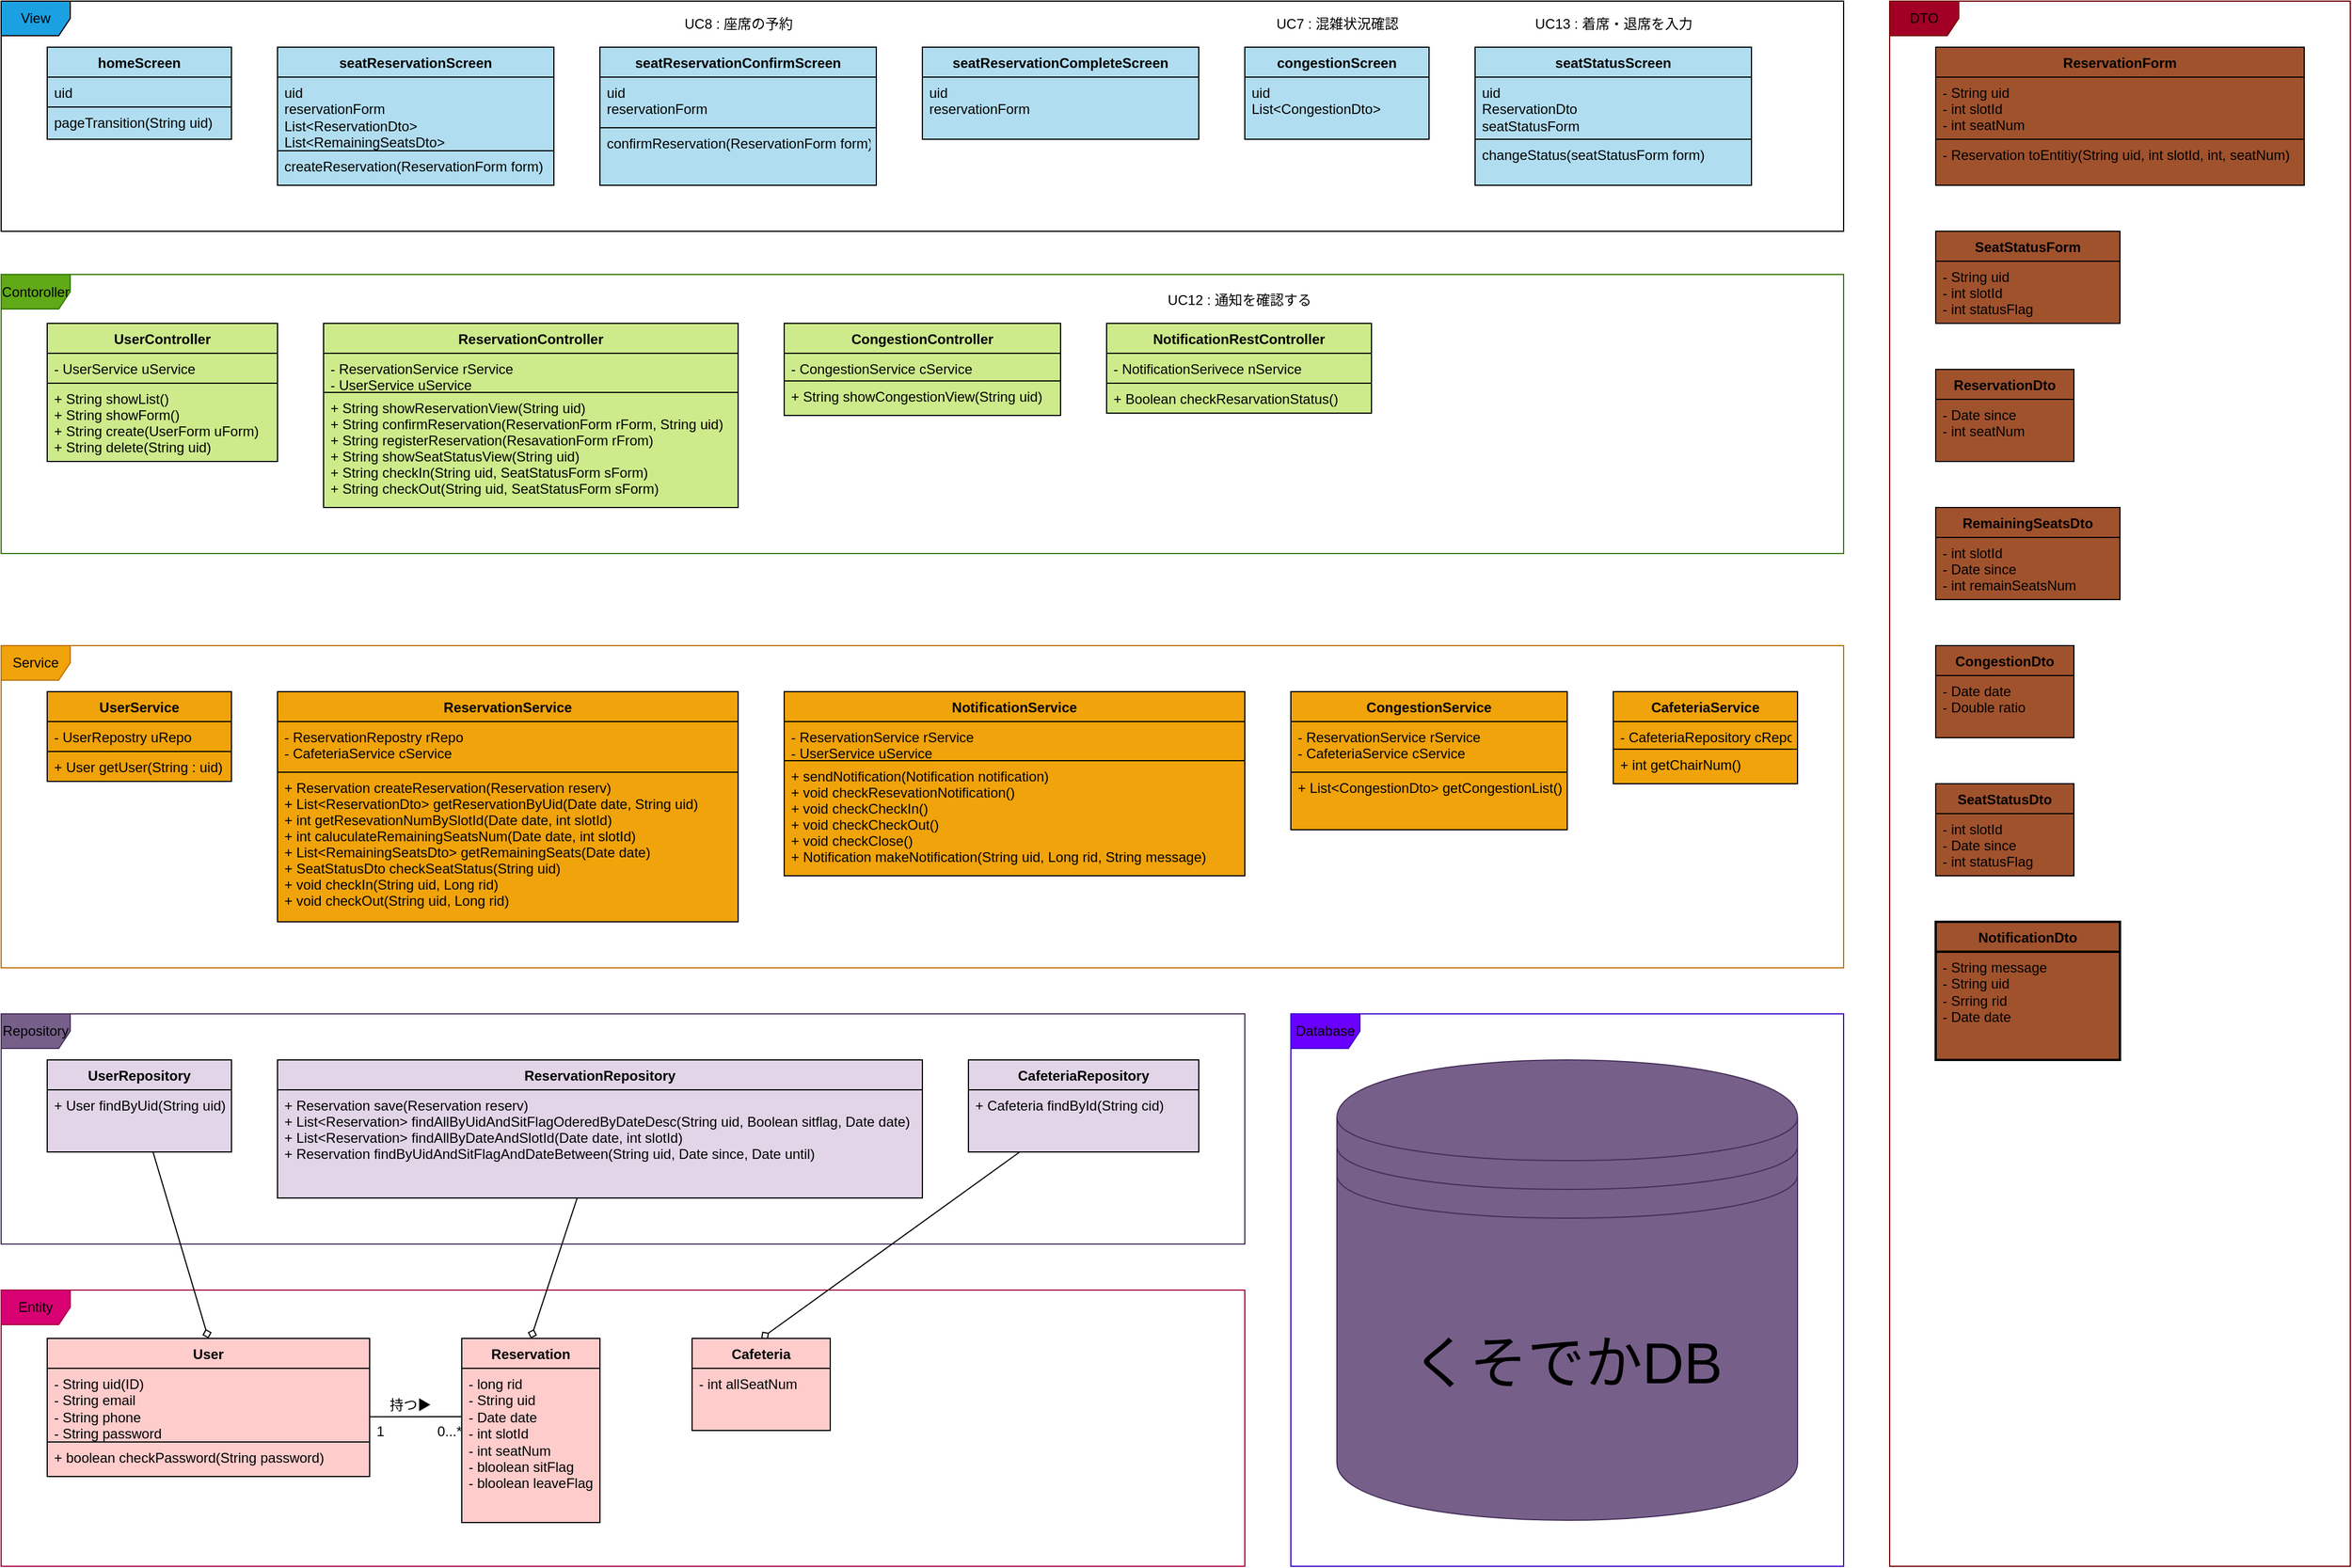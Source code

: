 <mxfile pages="1">
    <diagram id="6AXBUA2ZQwxcqaj4gc7x" name="ページ1">
        <mxGraphModel dx="4425" dy="2075" grid="1" gridSize="10" guides="1" tooltips="1" connect="1" arrows="1" fold="1" page="1" pageScale="1" pageWidth="827" pageHeight="1169" background="#ffffff" math="0" shadow="0">
            <root>
                <mxCell id="0"/>
                <mxCell id="1" parent="0"/>
                <mxCell id="3" value="View" style="shape=umlFrame;whiteSpace=wrap;html=1;fontColor=#000000;strokeColor=#000000;fillColor=#1ba1e2;strokeWidth=1;" parent="1" vertex="1">
                    <mxGeometry x="40" y="40" width="1600" height="200" as="geometry"/>
                </mxCell>
                <mxCell id="5" value="Service" style="shape=umlFrame;whiteSpace=wrap;html=1;fontColor=#000000;strokeColor=#BD7000;fillColor=#f0a30a;" parent="1" vertex="1">
                    <mxGeometry x="40" y="600" width="1600" height="280" as="geometry"/>
                </mxCell>
                <mxCell id="6" value="Repository" style="shape=umlFrame;whiteSpace=wrap;html=1;fontColor=#000000;strokeColor=#432D57;fillColor=#76608a;" parent="1" vertex="1">
                    <mxGeometry x="40" y="920" width="1080" height="200" as="geometry"/>
                </mxCell>
                <mxCell id="7" value="Database" style="shape=umlFrame;whiteSpace=wrap;html=1;fontColor=#000000;strokeColor=#3700CC;fillColor=#6a00ff;" parent="1" vertex="1">
                    <mxGeometry x="1160" y="920" width="480" height="480" as="geometry"/>
                </mxCell>
                <mxCell id="16" value="ReservationService" style="swimlane;fontStyle=1;align=center;verticalAlign=top;childLayout=stackLayout;horizontal=1;startSize=26;horizontalStack=0;resizeParent=1;resizeParentMax=0;resizeLast=0;collapsible=1;marginBottom=0;fillColor=#f0a30a;strokeColor=#000000;fontColor=#000000;" parent="1" vertex="1">
                    <mxGeometry x="280" y="640" width="400" height="200" as="geometry">
                        <mxRectangle x="60" y="440" width="100" height="26" as="alternateBounds"/>
                    </mxGeometry>
                </mxCell>
                <mxCell id="17" value="- ReservationRepostry rRepo&#10;- CafeteriaService cService" style="text;strokeColor=#000000;fillColor=#f0a30a;align=left;verticalAlign=top;spacingLeft=4;spacingRight=4;overflow=hidden;rotatable=0;points=[[0,0.5],[1,0.5]];portConstraint=eastwest;fontColor=#000000;" parent="16" vertex="1">
                    <mxGeometry y="26" width="400" height="44" as="geometry"/>
                </mxCell>
                <mxCell id="19" value="+ Reservation createReservation(Reservation reserv)&#10;+ List&lt;ReservationDto&gt; getReservationByUid(Date date, String uid)&#10;+ int getResevationNumBySlotId(Date date, int slotId)&#10;+ int caluculateRemainingSeatsNum(Date date, int slotId)&#10;+ List&lt;RemainingSeatsDto&gt; getRemainingSeats(Date date)&#10;+ SeatStatusDto checkSeatStatus(String uid)&#10;+ void checkIn(String uid, Long rid)&#10;+ void checkOut(String uid, Long rid)" style="text;strokeColor=#000000;fillColor=#f0a30a;align=left;verticalAlign=top;spacingLeft=4;spacingRight=4;overflow=hidden;rotatable=0;points=[[0,0.5],[1,0.5]];portConstraint=eastwest;fontColor=#000000;" parent="16" vertex="1">
                    <mxGeometry y="70" width="400" height="130" as="geometry"/>
                </mxCell>
                <mxCell id="59" value="homeScreen" style="swimlane;fontStyle=1;align=center;verticalAlign=top;childLayout=stackLayout;horizontal=1;startSize=26;horizontalStack=0;resizeParent=1;resizeParentMax=0;resizeLast=0;collapsible=1;marginBottom=0;strokeColor=#000000;fillColor=#b1ddf0;strokeWidth=1;labelBackgroundColor=none;gradientColor=none;fontColor=#000000;" parent="1" vertex="1">
                    <mxGeometry x="80" y="80" width="160" height="80" as="geometry"/>
                </mxCell>
                <mxCell id="60" value="uid" style="text;strokeColor=#000000;fillColor=#b1ddf0;align=left;verticalAlign=top;spacingLeft=4;spacingRight=4;overflow=hidden;rotatable=0;points=[[0,0.5],[1,0.5]];portConstraint=eastwest;html=1;strokeWidth=1;fontColor=#000000;" parent="59" vertex="1">
                    <mxGeometry y="26" width="160" height="26" as="geometry"/>
                </mxCell>
                <mxCell id="61" value="pageTransition(String uid)" style="text;strokeColor=#000000;fillColor=#b1ddf0;align=left;verticalAlign=top;spacingLeft=4;spacingRight=4;overflow=hidden;rotatable=0;points=[[0,0.5],[1,0.5]];portConstraint=eastwest;strokeWidth=1;fontColor=#000000;" parent="59" vertex="1">
                    <mxGeometry y="52" width="160" height="28" as="geometry"/>
                </mxCell>
                <mxCell id="62" value="seatReservationScreen" style="swimlane;fontStyle=1;align=center;verticalAlign=top;childLayout=stackLayout;horizontal=1;startSize=26;horizontalStack=0;resizeParent=1;resizeParentMax=0;resizeLast=0;collapsible=1;marginBottom=0;strokeColor=#000000;fillColor=#b1ddf0;strokeWidth=1;labelBackgroundColor=none;gradientColor=none;fontColor=#000000;" parent="1" vertex="1">
                    <mxGeometry x="280" y="80" width="240" height="120" as="geometry"/>
                </mxCell>
                <mxCell id="63" value="uid&lt;br&gt;reservationForm&lt;br&gt;List&amp;lt;ReservationDto&amp;gt;&lt;br&gt;List&amp;lt;RemainingSeatsDto&amp;gt;" style="text;strokeColor=#000000;fillColor=#b1ddf0;align=left;verticalAlign=top;spacingLeft=4;spacingRight=4;overflow=hidden;rotatable=0;points=[[0,0.5],[1,0.5]];portConstraint=eastwest;html=1;strokeWidth=1;fontColor=#000000;" parent="62" vertex="1">
                    <mxGeometry y="26" width="240" height="64" as="geometry"/>
                </mxCell>
                <mxCell id="64" value="createReservation(ReservationForm form)" style="text;strokeColor=#000000;fillColor=#b1ddf0;align=left;verticalAlign=top;spacingLeft=4;spacingRight=4;overflow=hidden;rotatable=0;points=[[0,0.5],[1,0.5]];portConstraint=eastwest;strokeWidth=1;fontColor=#000000;" parent="62" vertex="1">
                    <mxGeometry y="90" width="240" height="30" as="geometry"/>
                </mxCell>
                <mxCell id="65" value="congestionScreen" style="swimlane;fontStyle=1;align=center;verticalAlign=top;childLayout=stackLayout;horizontal=1;startSize=26;horizontalStack=0;resizeParent=1;resizeParentMax=0;resizeLast=0;collapsible=1;marginBottom=0;strokeColor=#000000;fillColor=#b1ddf0;strokeWidth=1;labelBackgroundColor=none;gradientColor=none;fontColor=#000000;" parent="1" vertex="1">
                    <mxGeometry x="1120" y="80" width="160" height="80" as="geometry"/>
                </mxCell>
                <mxCell id="66" value="uid&lt;br&gt;List&amp;lt;CongestionDto&amp;gt;" style="text;strokeColor=#000000;fillColor=#b1ddf0;align=left;verticalAlign=top;spacingLeft=4;spacingRight=4;overflow=hidden;rotatable=0;points=[[0,0.5],[1,0.5]];portConstraint=eastwest;html=1;strokeWidth=1;fontColor=#000000;" parent="65" vertex="1">
                    <mxGeometry y="26" width="160" height="54" as="geometry"/>
                </mxCell>
                <mxCell id="70" value="seatStatusScreen" style="swimlane;fontStyle=1;align=center;verticalAlign=top;childLayout=stackLayout;horizontal=1;startSize=26;horizontalStack=0;resizeParent=1;resizeParentMax=0;resizeLast=0;collapsible=1;marginBottom=0;strokeColor=#000000;fillColor=#b1ddf0;strokeWidth=1;labelBackgroundColor=none;gradientColor=none;fontColor=#000000;" parent="1" vertex="1">
                    <mxGeometry x="1320" y="80" width="240" height="120" as="geometry"/>
                </mxCell>
                <mxCell id="71" value="uid&lt;br&gt;ReservationDto&lt;br&gt;seatStatusForm" style="text;strokeColor=#000000;fillColor=#b1ddf0;align=left;verticalAlign=top;spacingLeft=4;spacingRight=4;overflow=hidden;rotatable=0;points=[[0,0.5],[1,0.5]];portConstraint=eastwest;html=1;strokeWidth=1;fontColor=#000000;" parent="70" vertex="1">
                    <mxGeometry y="26" width="240" height="54" as="geometry"/>
                </mxCell>
                <mxCell id="72" value="changeStatus(seatStatusForm form)" style="text;strokeColor=#000000;fillColor=#b1ddf0;align=left;verticalAlign=top;spacingLeft=4;spacingRight=4;overflow=hidden;rotatable=0;points=[[0,0.5],[1,0.5]];portConstraint=eastwest;strokeWidth=1;fontColor=#000000;" parent="70" vertex="1">
                    <mxGeometry y="80" width="240" height="40" as="geometry"/>
                </mxCell>
                <mxCell id="41" value="Contoroller" style="shape=umlFrame;whiteSpace=wrap;html=1;fontColor=#000000;strokeColor=#2D7600;fillColor=#60a917;" parent="1" vertex="1">
                    <mxGeometry x="40" y="277.5" width="1600" height="242.5" as="geometry"/>
                </mxCell>
                <mxCell id="8" value="UserService" style="swimlane;fontStyle=1;align=center;verticalAlign=top;childLayout=stackLayout;horizontal=1;startSize=26;horizontalStack=0;resizeParent=1;resizeParentMax=0;resizeLast=0;collapsible=1;marginBottom=0;fillColor=#f0a30a;strokeColor=#000000;fontColor=#000000;" parent="1" vertex="1">
                    <mxGeometry x="80" y="640" width="160" height="78" as="geometry">
                        <mxRectangle x="60" y="440" width="100" height="26" as="alternateBounds"/>
                    </mxGeometry>
                </mxCell>
                <mxCell id="9" value="- UserRepostry uRepo" style="text;strokeColor=#000000;fillColor=#f0a30a;align=left;verticalAlign=top;spacingLeft=4;spacingRight=4;overflow=hidden;rotatable=0;points=[[0,0.5],[1,0.5]];portConstraint=eastwest;fontColor=#000000;" parent="8" vertex="1">
                    <mxGeometry y="26" width="160" height="26" as="geometry"/>
                </mxCell>
                <mxCell id="11" value="+ User getUser(String : uid)" style="text;strokeColor=#000000;fillColor=#f0a30a;align=left;verticalAlign=top;spacingLeft=4;spacingRight=4;overflow=hidden;rotatable=0;points=[[0,0.5],[1,0.5]];portConstraint=eastwest;fontColor=#000000;" parent="8" vertex="1">
                    <mxGeometry y="52" width="160" height="26" as="geometry"/>
                </mxCell>
                <mxCell id="73" value="NotificationService" style="swimlane;fontStyle=1;align=center;verticalAlign=top;childLayout=stackLayout;horizontal=1;startSize=26;horizontalStack=0;resizeParent=1;resizeParentMax=0;resizeLast=0;collapsible=1;marginBottom=0;fillColor=#f0a30a;strokeColor=#000000;fontColor=#000000;" parent="1" vertex="1">
                    <mxGeometry x="720" y="640" width="400" height="160" as="geometry">
                        <mxRectangle x="60" y="440" width="100" height="26" as="alternateBounds"/>
                    </mxGeometry>
                </mxCell>
                <mxCell id="74" value="- ReservationService rService&#10;- UserService uService" style="text;strokeColor=#000000;fillColor=#f0a30a;align=left;verticalAlign=top;spacingLeft=4;spacingRight=4;overflow=hidden;rotatable=0;points=[[0,0.5],[1,0.5]];portConstraint=eastwest;fontColor=#000000;" parent="73" vertex="1">
                    <mxGeometry y="26" width="400" height="34" as="geometry"/>
                </mxCell>
                <mxCell id="76" value="+ sendNotification(Notification notification)&#10;+ void checkResevationNotification()&#10;+ void checkCheckIn()&#10;+ void checkCheckOut()&#10;+ void checkClose()&#10;+ Notification makeNotification(String uid, Long rid, String message)" style="text;strokeColor=#000000;fillColor=#f0a30a;align=left;verticalAlign=top;spacingLeft=4;spacingRight=4;overflow=hidden;rotatable=0;points=[[0,0.5],[1,0.5]];portConstraint=eastwest;fontColor=#000000;" parent="73" vertex="1">
                    <mxGeometry y="60" width="400" height="100" as="geometry"/>
                </mxCell>
                <mxCell id="77" value="CongestionService" style="swimlane;fontStyle=1;align=center;verticalAlign=top;childLayout=stackLayout;horizontal=1;startSize=26;horizontalStack=0;resizeParent=1;resizeParentMax=0;resizeLast=0;collapsible=1;marginBottom=0;fillColor=#f0a30a;strokeColor=#000000;fontColor=#000000;" parent="1" vertex="1">
                    <mxGeometry x="1160" y="640" width="240" height="120" as="geometry">
                        <mxRectangle x="60" y="440" width="100" height="26" as="alternateBounds"/>
                    </mxGeometry>
                </mxCell>
                <mxCell id="78" value="- ReservationService rService&#10;- CafeteriaService cService&#10;" style="text;strokeColor=#000000;fillColor=#f0a30a;align=left;verticalAlign=top;spacingLeft=4;spacingRight=4;overflow=hidden;rotatable=0;points=[[0,0.5],[1,0.5]];portConstraint=eastwest;fontColor=#000000;" parent="77" vertex="1">
                    <mxGeometry y="26" width="240" height="44" as="geometry"/>
                </mxCell>
                <mxCell id="80" value="+ List&lt;CongestionDto&gt; getCongestionList()" style="text;strokeColor=#000000;fillColor=#f0a30a;align=left;verticalAlign=top;spacingLeft=4;spacingRight=4;overflow=hidden;rotatable=0;points=[[0,0.5],[1,0.5]];portConstraint=eastwest;fontColor=#000000;" parent="77" vertex="1">
                    <mxGeometry y="70" width="240" height="50" as="geometry"/>
                </mxCell>
                <mxCell id="81" value="CafeteriaService" style="swimlane;fontStyle=1;align=center;verticalAlign=top;childLayout=stackLayout;horizontal=1;startSize=26;horizontalStack=0;resizeParent=1;resizeParentMax=0;resizeLast=0;collapsible=1;marginBottom=0;fillColor=#f0a30a;strokeColor=#000000;fontColor=#000000;" parent="1" vertex="1">
                    <mxGeometry x="1440" y="640" width="160" height="80" as="geometry">
                        <mxRectangle x="60" y="440" width="100" height="26" as="alternateBounds"/>
                    </mxGeometry>
                </mxCell>
                <mxCell id="82" value="- CafeteriaRepository cRepo" style="text;strokeColor=#000000;fillColor=#f0a30a;align=left;verticalAlign=top;spacingLeft=4;spacingRight=4;overflow=hidden;rotatable=0;points=[[0,0.5],[1,0.5]];portConstraint=eastwest;fontColor=#000000;" parent="81" vertex="1">
                    <mxGeometry y="26" width="160" height="24" as="geometry"/>
                </mxCell>
                <mxCell id="84" value="+ int getChairNum()" style="text;strokeColor=#000000;fillColor=#f0a30a;align=left;verticalAlign=top;spacingLeft=4;spacingRight=4;overflow=hidden;rotatable=0;points=[[0,0.5],[1,0.5]];portConstraint=eastwest;fontColor=#000000;" parent="81" vertex="1">
                    <mxGeometry y="50" width="160" height="30" as="geometry"/>
                </mxCell>
                <mxCell id="85" value="DTO" style="shape=umlFrame;whiteSpace=wrap;html=1;fontColor=#000000;strokeColor=#6F0000;fillColor=#a20025;" parent="1" vertex="1">
                    <mxGeometry x="1680" y="40" width="400" height="1360" as="geometry"/>
                </mxCell>
                <mxCell id="86" value="CongestionDto" style="swimlane;fontStyle=1;align=center;verticalAlign=top;childLayout=stackLayout;horizontal=1;startSize=26;horizontalStack=0;resizeParent=1;resizeParentMax=0;resizeLast=0;collapsible=1;marginBottom=0;fontColor=#000000;fillColor=#a0522d;strokeColor=#000000;" parent="1" vertex="1">
                    <mxGeometry x="1720" y="600" width="120" height="80" as="geometry">
                        <mxRectangle x="60" y="440" width="100" height="26" as="alternateBounds"/>
                    </mxGeometry>
                </mxCell>
                <mxCell id="87" value="- Date date&#10;- Double ratio" style="text;strokeColor=#000000;fillColor=#a0522d;align=left;verticalAlign=top;spacingLeft=4;spacingRight=4;overflow=hidden;rotatable=0;points=[[0,0.5],[1,0.5]];portConstraint=eastwest;fontColor=#000000;" parent="86" vertex="1">
                    <mxGeometry y="26" width="120" height="54" as="geometry"/>
                </mxCell>
                <mxCell id="90" value="ReservationDto" style="swimlane;fontStyle=1;align=center;verticalAlign=top;childLayout=stackLayout;horizontal=1;startSize=26;horizontalStack=0;resizeParent=1;resizeParentMax=0;resizeLast=0;collapsible=1;marginBottom=0;fontColor=#000000;fillColor=#a0522d;strokeColor=#000000;" parent="1" vertex="1">
                    <mxGeometry x="1720" y="360" width="120" height="80" as="geometry">
                        <mxRectangle x="60" y="440" width="100" height="26" as="alternateBounds"/>
                    </mxGeometry>
                </mxCell>
                <mxCell id="91" value="- Date since&#10;- int seatNum" style="text;strokeColor=#000000;fillColor=#a0522d;align=left;verticalAlign=top;spacingLeft=4;spacingRight=4;overflow=hidden;rotatable=0;points=[[0,0.5],[1,0.5]];portConstraint=eastwest;fontColor=#000000;" parent="90" vertex="1">
                    <mxGeometry y="26" width="120" height="54" as="geometry"/>
                </mxCell>
                <mxCell id="94" value="RemainingSeatsDto" style="swimlane;fontStyle=1;align=center;verticalAlign=top;childLayout=stackLayout;horizontal=1;startSize=26;horizontalStack=0;resizeParent=1;resizeParentMax=0;resizeLast=0;collapsible=1;marginBottom=0;fontColor=#000000;fillColor=#a0522d;strokeColor=#000000;" parent="1" vertex="1">
                    <mxGeometry x="1720" y="480" width="160" height="80" as="geometry">
                        <mxRectangle x="60" y="440" width="100" height="26" as="alternateBounds"/>
                    </mxGeometry>
                </mxCell>
                <mxCell id="95" value="- int slotId&#10;- Date since&#10;- int remainSeatsNum" style="text;strokeColor=#000000;fillColor=#a0522d;align=left;verticalAlign=top;spacingLeft=4;spacingRight=4;overflow=hidden;rotatable=0;points=[[0,0.5],[1,0.5]];portConstraint=eastwest;fontColor=#000000;" parent="94" vertex="1">
                    <mxGeometry y="26" width="160" height="54" as="geometry"/>
                </mxCell>
                <mxCell id="97" value="ReservationForm" style="swimlane;fontStyle=1;align=center;verticalAlign=top;childLayout=stackLayout;horizontal=1;startSize=26;horizontalStack=0;resizeParent=1;resizeParentMax=0;resizeLast=0;collapsible=1;marginBottom=0;fontColor=#000000;fillColor=#a0522d;strokeColor=#000000;" parent="1" vertex="1">
                    <mxGeometry x="1720" y="80" width="320" height="120" as="geometry">
                        <mxRectangle x="60" y="440" width="100" height="26" as="alternateBounds"/>
                    </mxGeometry>
                </mxCell>
                <mxCell id="98" value="- String uid&#10;- int slotId&#10;- int seatNum" style="text;strokeColor=#000000;fillColor=#a0522d;align=left;verticalAlign=top;spacingLeft=4;spacingRight=4;overflow=hidden;rotatable=0;points=[[0,0.5],[1,0.5]];portConstraint=eastwest;fontColor=#000000;" parent="97" vertex="1">
                    <mxGeometry y="26" width="320" height="54" as="geometry"/>
                </mxCell>
                <mxCell id="100" value="- Reservation toEntitiy(String uid, int slotId, int, seatNum)" style="text;strokeColor=#000000;fillColor=#a0522d;align=left;verticalAlign=top;spacingLeft=4;spacingRight=4;overflow=hidden;rotatable=0;points=[[0,0.5],[1,0.5]];portConstraint=eastwest;fontColor=#000000;" parent="97" vertex="1">
                    <mxGeometry y="80" width="320" height="40" as="geometry"/>
                </mxCell>
                <mxCell id="101" value="Entity" style="shape=umlFrame;whiteSpace=wrap;html=1;fontColor=#000000;strokeColor=#A50040;fillColor=#d80073;" parent="1" vertex="1">
                    <mxGeometry x="40" y="1160" width="1080" height="240" as="geometry"/>
                </mxCell>
                <mxCell id="229" style="edgeStyle=none;html=1;entryX=0.5;entryY=0;entryDx=0;entryDy=0;fontFamily=Helvetica;fontSize=12;fontColor=#000000;endArrow=diamond;endFill=0;strokeColor=#000000;" parent="1" source="102" target="167" edge="1">
                    <mxGeometry relative="1" as="geometry"/>
                </mxCell>
                <mxCell id="102" value="UserRepository" style="swimlane;fontStyle=1;align=center;verticalAlign=top;childLayout=stackLayout;horizontal=1;startSize=26;horizontalStack=0;resizeParent=1;resizeParentMax=0;resizeLast=0;collapsible=1;marginBottom=0;fillColor=#e1d5e7;strokeColor=#000000;fontColor=#000000;" parent="1" vertex="1">
                    <mxGeometry x="80" y="960" width="160" height="80" as="geometry">
                        <mxRectangle x="60" y="440" width="100" height="26" as="alternateBounds"/>
                    </mxGeometry>
                </mxCell>
                <mxCell id="105" value="+ User findByUid(String uid)" style="text;strokeColor=#000000;fillColor=#e1d5e7;align=left;verticalAlign=top;spacingLeft=4;spacingRight=4;overflow=hidden;rotatable=0;points=[[0,0.5],[1,0.5]];portConstraint=eastwest;fontColor=#000000;" parent="102" vertex="1">
                    <mxGeometry y="26" width="160" height="54" as="geometry"/>
                </mxCell>
                <mxCell id="228" style="edgeStyle=none;html=1;entryX=0.5;entryY=0;entryDx=0;entryDy=0;fontFamily=Helvetica;fontSize=12;fontColor=#000000;endArrow=diamond;endFill=0;strokeColor=#000000;" parent="1" source="106" target="170" edge="1">
                    <mxGeometry relative="1" as="geometry"/>
                </mxCell>
                <mxCell id="106" value="ReservationRepository" style="swimlane;fontStyle=1;align=center;verticalAlign=top;childLayout=stackLayout;horizontal=1;startSize=26;horizontalStack=0;resizeParent=1;resizeParentMax=0;resizeLast=0;collapsible=1;marginBottom=0;fillColor=#e1d5e7;strokeColor=#000000;fontColor=#000000;" parent="1" vertex="1">
                    <mxGeometry x="280" y="960" width="560" height="120" as="geometry">
                        <mxRectangle x="60" y="440" width="100" height="26" as="alternateBounds"/>
                    </mxGeometry>
                </mxCell>
                <mxCell id="108" value="+ Reservation save(Reservation reserv)&#10;+ List&lt;Reservation&gt; findAllByUidAndSitFlagOderedByDateDesc(String uid, Boolean sitflag, Date date)&#10;+ List&lt;Reservation&gt; findAllByDateAndSlotId(Date date, int slotId)&#10;+ Reservation findByUidAndSitFlagAndDateBetween(String uid, Date since, Date until)" style="text;strokeColor=#000000;fillColor=#e1d5e7;align=left;verticalAlign=top;spacingLeft=4;spacingRight=4;overflow=hidden;rotatable=0;points=[[0,0.5],[1,0.5]];portConstraint=eastwest;fontColor=#000000;" parent="106" vertex="1">
                    <mxGeometry y="26" width="560" height="94" as="geometry"/>
                </mxCell>
                <mxCell id="109" value="SeatStatusDto" style="swimlane;fontStyle=1;align=center;verticalAlign=top;childLayout=stackLayout;horizontal=1;startSize=26;horizontalStack=0;resizeParent=1;resizeParentMax=0;resizeLast=0;collapsible=1;marginBottom=0;fontColor=#000000;fillColor=#a0522d;strokeColor=#000000;" parent="1" vertex="1">
                    <mxGeometry x="1720" y="720" width="120" height="80" as="geometry">
                        <mxRectangle x="60" y="440" width="100" height="26" as="alternateBounds"/>
                    </mxGeometry>
                </mxCell>
                <mxCell id="110" value="- int slotId&#10;- Date since&#10;- int statusFlag" style="text;strokeColor=#000000;fillColor=#a0522d;align=left;verticalAlign=top;spacingLeft=4;spacingRight=4;overflow=hidden;rotatable=0;points=[[0,0.5],[1,0.5]];portConstraint=eastwest;fontColor=#000000;" parent="109" vertex="1">
                    <mxGeometry y="26" width="120" height="54" as="geometry"/>
                </mxCell>
                <mxCell id="111" value="seatReservationConfirmScreen" style="swimlane;fontStyle=1;align=center;verticalAlign=top;childLayout=stackLayout;horizontal=1;startSize=26;horizontalStack=0;resizeParent=1;resizeParentMax=0;resizeLast=0;collapsible=1;marginBottom=0;strokeColor=#000000;fillColor=#b1ddf0;strokeWidth=1;labelBackgroundColor=none;gradientColor=none;fontColor=#000000;" parent="1" vertex="1">
                    <mxGeometry x="560" y="80" width="240" height="120" as="geometry"/>
                </mxCell>
                <mxCell id="112" value="uid&lt;br&gt;reservationForm" style="text;strokeColor=#000000;fillColor=#b1ddf0;align=left;verticalAlign=top;spacingLeft=4;spacingRight=4;overflow=hidden;rotatable=0;points=[[0,0.5],[1,0.5]];portConstraint=eastwest;html=1;strokeWidth=1;fontColor=#000000;" parent="111" vertex="1">
                    <mxGeometry y="26" width="240" height="44" as="geometry"/>
                </mxCell>
                <mxCell id="113" value="confirmReservation(ReservationForm form)" style="text;strokeColor=#000000;fillColor=#b1ddf0;align=left;verticalAlign=top;spacingLeft=4;spacingRight=4;overflow=hidden;rotatable=0;points=[[0,0.5],[1,0.5]];portConstraint=eastwest;strokeWidth=1;fontColor=#000000;" parent="111" vertex="1">
                    <mxGeometry y="70" width="240" height="50" as="geometry"/>
                </mxCell>
                <mxCell id="114" value="seatReservationCompleteScreen" style="swimlane;fontStyle=1;align=center;verticalAlign=top;childLayout=stackLayout;horizontal=1;startSize=26;horizontalStack=0;resizeParent=1;resizeParentMax=0;resizeLast=0;collapsible=1;marginBottom=0;strokeColor=#000000;fillColor=#b1ddf0;strokeWidth=1;labelBackgroundColor=none;gradientColor=none;fontColor=#000000;" parent="1" vertex="1">
                    <mxGeometry x="840" y="80" width="240" height="80" as="geometry"/>
                </mxCell>
                <mxCell id="115" value="uid&lt;br&gt;reservationForm" style="text;strokeColor=#000000;fillColor=#b1ddf0;align=left;verticalAlign=top;spacingLeft=4;spacingRight=4;overflow=hidden;rotatable=0;points=[[0,0.5],[1,0.5]];portConstraint=eastwest;html=1;strokeWidth=1;fontColor=#000000;" parent="114" vertex="1">
                    <mxGeometry y="26" width="240" height="54" as="geometry"/>
                </mxCell>
                <mxCell id="118" value="SeatStatusForm" style="swimlane;fontStyle=1;align=center;verticalAlign=top;childLayout=stackLayout;horizontal=1;startSize=26;horizontalStack=0;resizeParent=1;resizeParentMax=0;resizeLast=0;collapsible=1;marginBottom=0;fontColor=#000000;fillColor=#a0522d;strokeColor=#000000;" parent="1" vertex="1">
                    <mxGeometry x="1720" y="240" width="160" height="80" as="geometry">
                        <mxRectangle x="60" y="440" width="100" height="26" as="alternateBounds"/>
                    </mxGeometry>
                </mxCell>
                <mxCell id="119" value="- String uid&#10;- int slotId&#10;- int statusFlag" style="text;strokeColor=#000000;fillColor=#a0522d;align=left;verticalAlign=top;spacingLeft=4;spacingRight=4;overflow=hidden;rotatable=0;points=[[0,0.5],[1,0.5]];portConstraint=eastwest;fontColor=#000000;" parent="118" vertex="1">
                    <mxGeometry y="26" width="160" height="54" as="geometry"/>
                </mxCell>
                <mxCell id="149" value="UserController" style="swimlane;fontStyle=1;align=center;verticalAlign=top;childLayout=stackLayout;horizontal=1;startSize=26;horizontalStack=0;resizeParent=1;resizeParentMax=0;resizeLast=0;collapsible=1;marginBottom=0;strokeColor=#000000;fillColor=#cdeb8b;fontColor=#000000;" parent="1" vertex="1">
                    <mxGeometry x="80" y="320" width="200" height="120" as="geometry"/>
                </mxCell>
                <mxCell id="150" value="- UserService uService" style="text;strokeColor=#000000;fillColor=#cdeb8b;align=left;verticalAlign=top;spacingLeft=4;spacingRight=4;overflow=hidden;rotatable=0;points=[[0,0.5],[1,0.5]];portConstraint=eastwest;fontColor=#000000;" parent="149" vertex="1">
                    <mxGeometry y="26" width="200" height="26" as="geometry"/>
                </mxCell>
                <mxCell id="151" value="+ String showList()&#10;+ String showForm()&#10;+ String create(UserForm uForm)&#10;+ String delete(String uid)" style="text;strokeColor=#000000;fillColor=#cdeb8b;align=left;verticalAlign=top;spacingLeft=4;spacingRight=4;overflow=hidden;rotatable=0;points=[[0,0.5],[1,0.5]];portConstraint=eastwest;fontColor=#000000;" parent="149" vertex="1">
                    <mxGeometry y="52" width="200" height="68" as="geometry"/>
                </mxCell>
                <mxCell id="152" value="ReservationController" style="swimlane;fontStyle=1;align=center;verticalAlign=top;childLayout=stackLayout;horizontal=1;startSize=26;horizontalStack=0;resizeParent=1;resizeParentMax=0;resizeLast=0;collapsible=1;marginBottom=0;strokeColor=#000000;fillColor=#cdeb8b;fontColor=#000000;" parent="1" vertex="1">
                    <mxGeometry x="320" y="320" width="360" height="160" as="geometry">
                        <mxRectangle x="193" y="250" width="150" height="26" as="alternateBounds"/>
                    </mxGeometry>
                </mxCell>
                <mxCell id="153" value="- ReservationService rService&#10;- UserService uService" style="text;strokeColor=#000000;fillColor=#cdeb8b;align=left;verticalAlign=top;spacingLeft=4;spacingRight=4;overflow=hidden;rotatable=0;points=[[0,0.5],[1,0.5]];portConstraint=eastwest;fontColor=#000000;" parent="152" vertex="1">
                    <mxGeometry y="26" width="360" height="34" as="geometry"/>
                </mxCell>
                <mxCell id="155" value="+ String showReservationView(String uid)&#10;+ String confirmReservation(ReservationForm rForm, String uid)&#10;+ String registerReservation(ResavationForm rFrom)&#10;+ String showSeatStatusView(String uid)&#10;+ String checkIn(String uid, SeatStatusForm sForm)&#10;+ String checkOut(String uid, SeatStatusForm sForm)" style="text;strokeColor=#000000;fillColor=#cdeb8b;align=left;verticalAlign=top;spacingLeft=4;spacingRight=4;overflow=hidden;rotatable=0;points=[[0,0.5],[1,0.5]];portConstraint=eastwest;fontColor=#000000;" parent="152" vertex="1">
                    <mxGeometry y="60" width="360" height="100" as="geometry"/>
                </mxCell>
                <mxCell id="156" value="CongestionController" style="swimlane;fontStyle=1;align=center;verticalAlign=top;childLayout=stackLayout;horizontal=1;startSize=26;horizontalStack=0;resizeParent=1;resizeParentMax=0;resizeLast=0;collapsible=1;marginBottom=0;strokeColor=#000000;fillColor=#cdeb8b;fontColor=#000000;" parent="1" vertex="1">
                    <mxGeometry x="720" y="320" width="240" height="80" as="geometry"/>
                </mxCell>
                <mxCell id="157" value="- CongestionService cService" style="text;strokeColor=#000000;fillColor=#cdeb8b;align=left;verticalAlign=top;spacingLeft=4;spacingRight=4;overflow=hidden;rotatable=0;points=[[0,0.5],[1,0.5]];portConstraint=eastwest;fontColor=#000000;" parent="156" vertex="1">
                    <mxGeometry y="26" width="240" height="24" as="geometry"/>
                </mxCell>
                <mxCell id="159" value="+ String showCongestionView(String uid) " style="text;strokeColor=#000000;fillColor=#cdeb8b;align=left;verticalAlign=top;spacingLeft=4;spacingRight=4;overflow=hidden;rotatable=0;points=[[0,0.5],[1,0.5]];portConstraint=eastwest;fontColor=#000000;" parent="156" vertex="1">
                    <mxGeometry y="50" width="240" height="30" as="geometry"/>
                </mxCell>
                <mxCell id="160" value="NotificationRestController" style="swimlane;fontStyle=1;align=center;verticalAlign=top;childLayout=stackLayout;horizontal=1;startSize=26;horizontalStack=0;resizeParent=1;resizeParentMax=0;resizeLast=0;collapsible=1;marginBottom=0;fillColor=#cdeb8b;strokeColor=#000000;fontColor=#000000;" parent="1" vertex="1">
                    <mxGeometry x="1000" y="320" width="230" height="78" as="geometry"/>
                </mxCell>
                <mxCell id="161" value="- NotificationSerivece nService" style="text;strokeColor=#000000;fillColor=#cdeb8b;align=left;verticalAlign=top;spacingLeft=4;spacingRight=4;overflow=hidden;rotatable=0;points=[[0,0.5],[1,0.5]];portConstraint=eastwest;fontColor=#000000;" parent="160" vertex="1">
                    <mxGeometry y="26" width="230" height="26" as="geometry"/>
                </mxCell>
                <mxCell id="163" value="+ Boolean checkResarvationStatus()" style="text;strokeColor=#000000;fillColor=#cdeb8b;align=left;verticalAlign=top;spacingLeft=4;spacingRight=4;overflow=hidden;rotatable=0;points=[[0,0.5],[1,0.5]];portConstraint=eastwest;fontColor=#000000;" parent="160" vertex="1">
                    <mxGeometry y="52" width="230" height="26" as="geometry"/>
                </mxCell>
                <mxCell id="230" style="edgeStyle=none;html=1;entryX=0.5;entryY=0;entryDx=0;entryDy=0;fontFamily=Helvetica;fontSize=12;fontColor=#000000;endArrow=diamond;endFill=0;strokeColor=#000000;" parent="1" source="164" target="172" edge="1">
                    <mxGeometry relative="1" as="geometry"/>
                </mxCell>
                <mxCell id="164" value="CafeteriaRepository" style="swimlane;fontStyle=1;align=center;verticalAlign=top;childLayout=stackLayout;horizontal=1;startSize=26;horizontalStack=0;resizeParent=1;resizeParentMax=0;resizeLast=0;collapsible=1;marginBottom=0;fillColor=#e1d5e7;strokeColor=#000000;fontColor=#000000;" parent="1" vertex="1">
                    <mxGeometry x="880" y="960" width="200" height="80" as="geometry">
                        <mxRectangle x="60" y="440" width="100" height="26" as="alternateBounds"/>
                    </mxGeometry>
                </mxCell>
                <mxCell id="165" value="+ Cafeteria findById(String cid)" style="text;strokeColor=#000000;fillColor=#e1d5e7;align=left;verticalAlign=top;spacingLeft=4;spacingRight=4;overflow=hidden;rotatable=0;points=[[0,0.5],[1,0.5]];portConstraint=eastwest;fontColor=#000000;" parent="164" vertex="1">
                    <mxGeometry y="26" width="200" height="54" as="geometry"/>
                </mxCell>
                <mxCell id="167" value="User" style="swimlane;fontStyle=1;align=center;verticalAlign=top;childLayout=stackLayout;horizontal=1;startSize=26;horizontalStack=0;resizeParent=1;resizeParentMax=0;resizeLast=0;collapsible=1;marginBottom=0;strokeColor=#000000;fillColor=#ffcccc;strokeWidth=1;fontColor=#000000;" parent="1" vertex="1">
                    <mxGeometry x="80" y="1202" width="280" height="120" as="geometry"/>
                </mxCell>
                <mxCell id="168" value="- String uid(ID)&lt;br&gt;- String email&lt;br&gt;- String phone&lt;br&gt;- String password" style="text;strokeColor=#000000;fillColor=#ffcccc;align=left;verticalAlign=top;spacingLeft=4;spacingRight=4;overflow=hidden;rotatable=0;points=[[0,0.5],[1,0.5]];portConstraint=eastwest;html=1;strokeWidth=1;fontColor=#000000;" parent="167" vertex="1">
                    <mxGeometry y="26" width="280" height="64" as="geometry"/>
                </mxCell>
                <mxCell id="169" value="+ boolean checkPassword(String password)" style="text;strokeColor=#000000;fillColor=#ffcccc;align=left;verticalAlign=top;spacingLeft=4;spacingRight=4;overflow=hidden;rotatable=0;points=[[0,0.5],[1,0.5]];portConstraint=eastwest;strokeWidth=1;fontColor=#000000;" parent="167" vertex="1">
                    <mxGeometry y="90" width="280" height="30" as="geometry"/>
                </mxCell>
                <mxCell id="170" value="Reservation" style="swimlane;fontStyle=1;align=center;verticalAlign=top;childLayout=stackLayout;horizontal=1;startSize=26;horizontalStack=0;resizeParent=1;resizeParentMax=0;resizeLast=0;collapsible=1;marginBottom=0;strokeColor=#000000;fillColor=#ffcccc;strokeWidth=1;fontColor=#000000;" parent="1" vertex="1">
                    <mxGeometry x="440" y="1202" width="120" height="160" as="geometry"/>
                </mxCell>
                <mxCell id="171" value="- long rid&lt;br&gt;- String uid&lt;br&gt;- Date date&amp;nbsp;&lt;br&gt;- int slotId&lt;br&gt;- int seatNum&lt;br&gt;- bloolean sitFlag&lt;br&gt;- bloolean leaveFlag" style="text;strokeColor=#000000;fillColor=#ffcccc;align=left;verticalAlign=top;spacingLeft=4;spacingRight=4;overflow=hidden;rotatable=0;points=[[0,0.5],[1,0.5]];portConstraint=eastwest;html=1;strokeWidth=1;fontColor=#000000;" parent="170" vertex="1">
                    <mxGeometry y="26" width="120" height="134" as="geometry"/>
                </mxCell>
                <mxCell id="172" value="Cafeteria" style="swimlane;fontStyle=1;align=center;verticalAlign=top;childLayout=stackLayout;horizontal=1;startSize=26;horizontalStack=0;resizeParent=1;resizeParentMax=0;resizeLast=0;collapsible=1;marginBottom=0;strokeColor=#000000;fillColor=#ffcccc;strokeWidth=1;fontColor=#000000;" parent="1" vertex="1">
                    <mxGeometry x="640" y="1202" width="120" height="80" as="geometry"/>
                </mxCell>
                <mxCell id="174" value="- int allSeatNum" style="text;strokeColor=#000000;fillColor=#ffcccc;align=left;verticalAlign=top;spacingLeft=4;spacingRight=4;overflow=hidden;rotatable=0;points=[[0,0.5],[1,0.5]];portConstraint=eastwest;html=1;strokeWidth=1;fontColor=#000000;" parent="172" vertex="1">
                    <mxGeometry y="26" width="120" height="54" as="geometry"/>
                </mxCell>
                <mxCell id="177" value="NotificationDto" style="swimlane;fontStyle=1;align=center;verticalAlign=top;childLayout=stackLayout;horizontal=1;startSize=26;horizontalStack=0;resizeParent=1;resizeParentMax=0;resizeLast=0;collapsible=1;marginBottom=0;fontColor=#000000;strokeColor=#000000;fillColor=#a0522d;strokeWidth=2;" parent="1" vertex="1">
                    <mxGeometry x="1720" y="840" width="160" height="120" as="geometry"/>
                </mxCell>
                <mxCell id="178" value="- String message&lt;br&gt;- String uid&lt;br&gt;- Srring rid&lt;br&gt;- Date date" style="text;strokeColor=#000000;fillColor=#a0522d;align=left;verticalAlign=top;spacingLeft=4;spacingRight=4;overflow=hidden;rotatable=0;points=[[0,0.5],[1,0.5]];portConstraint=eastwest;html=1;fontColor=#000000;strokeWidth=2;" parent="177" vertex="1">
                    <mxGeometry y="26" width="160" height="94" as="geometry"/>
                </mxCell>
                <mxCell id="221" style="edgeStyle=none;html=1;fontFamily=Helvetica;fontSize=12;fontColor=#000000;endArrow=none;endFill=0;strokeColor=#000000;entryX=-0.002;entryY=0.313;entryDx=0;entryDy=0;entryPerimeter=0;exitX=1.002;exitY=0.658;exitDx=0;exitDy=0;exitPerimeter=0;" parent="1" source="168" edge="1" target="171">
                    <mxGeometry relative="1" as="geometry">
                        <mxPoint x="366" y="1271" as="sourcePoint"/>
                        <mxPoint x="440" y="1277" as="targetPoint"/>
                        <Array as="points"/>
                    </mxGeometry>
                </mxCell>
                <mxCell id="223" value="持つ▶" style="edgeLabel;html=1;align=center;verticalAlign=middle;resizable=0;points=[];fontSize=12;fontFamily=Helvetica;fontColor=#000000;labelBackgroundColor=none;" parent="221" vertex="1" connectable="0">
                    <mxGeometry x="-0.517" y="1" relative="1" as="geometry">
                        <mxPoint x="15" y="-9" as="offset"/>
                    </mxGeometry>
                </mxCell>
                <mxCell id="224" value="1" style="edgeLabel;html=1;align=center;verticalAlign=middle;resizable=0;points=[];fontSize=12;fontFamily=Helvetica;fontColor=#000000;labelBackgroundColor=none;" parent="1" vertex="1" connectable="0">
                    <mxGeometry x="390.004" y="1269.998" as="geometry">
                        <mxPoint x="-21" y="13" as="offset"/>
                    </mxGeometry>
                </mxCell>
                <mxCell id="225" value="0...*" style="edgeLabel;html=1;align=center;verticalAlign=middle;resizable=0;points=[];fontSize=12;fontFamily=Helvetica;fontColor=#000000;labelBackgroundColor=none;" parent="1" vertex="1" connectable="0">
                    <mxGeometry x="450.004" y="1269.998" as="geometry">
                        <mxPoint x="-21" y="13" as="offset"/>
                    </mxGeometry>
                </mxCell>
                <mxCell id="231" value="くそでかDB" style="shape=datastore;whiteSpace=wrap;html=1;fillColor=#76608a;fontColor=#000000;strokeColor=#432D57;fontSize=50;" parent="1" vertex="1">
                    <mxGeometry x="1200" y="960" width="400" height="400" as="geometry"/>
                </mxCell>
                <mxCell id="253" value="UC8 : 座席の予約" style="edgeLabel;html=1;align=center;verticalAlign=middle;resizable=0;points=[];fontSize=12;fontFamily=Helvetica;fontColor=#000000;labelBackgroundColor=none;" parent="1" vertex="1" connectable="0">
                    <mxGeometry x="679.997" y="59.997" as="geometry"/>
                </mxCell>
                <mxCell id="254" value="UC7 : 混雑状況確認" style="edgeLabel;html=1;align=center;verticalAlign=middle;resizable=0;points=[];fontSize=12;fontFamily=Helvetica;fontColor=#000000;labelBackgroundColor=none;" parent="1" vertex="1" connectable="0">
                    <mxGeometry x="1199.997" y="59.997" as="geometry"/>
                </mxCell>
                <mxCell id="255" value="UC13 : 着席・退席を入力" style="edgeLabel;html=1;align=center;verticalAlign=middle;resizable=0;points=[];fontSize=12;fontFamily=Helvetica;fontColor=#000000;labelBackgroundColor=none;" parent="1" vertex="1" connectable="0">
                    <mxGeometry x="1439.997" y="59.997" as="geometry"/>
                </mxCell>
                <mxCell id="256" value="UC12 : 通知を確認する" style="edgeLabel;html=1;align=center;verticalAlign=middle;resizable=0;points=[];fontSize=12;fontFamily=Helvetica;fontColor=#000000;labelBackgroundColor=none;" parent="1" vertex="1" connectable="0">
                    <mxGeometry x="1114.997" y="299.997" as="geometry"/>
                </mxCell>
            </root>
        </mxGraphModel>
    </diagram>
</mxfile>